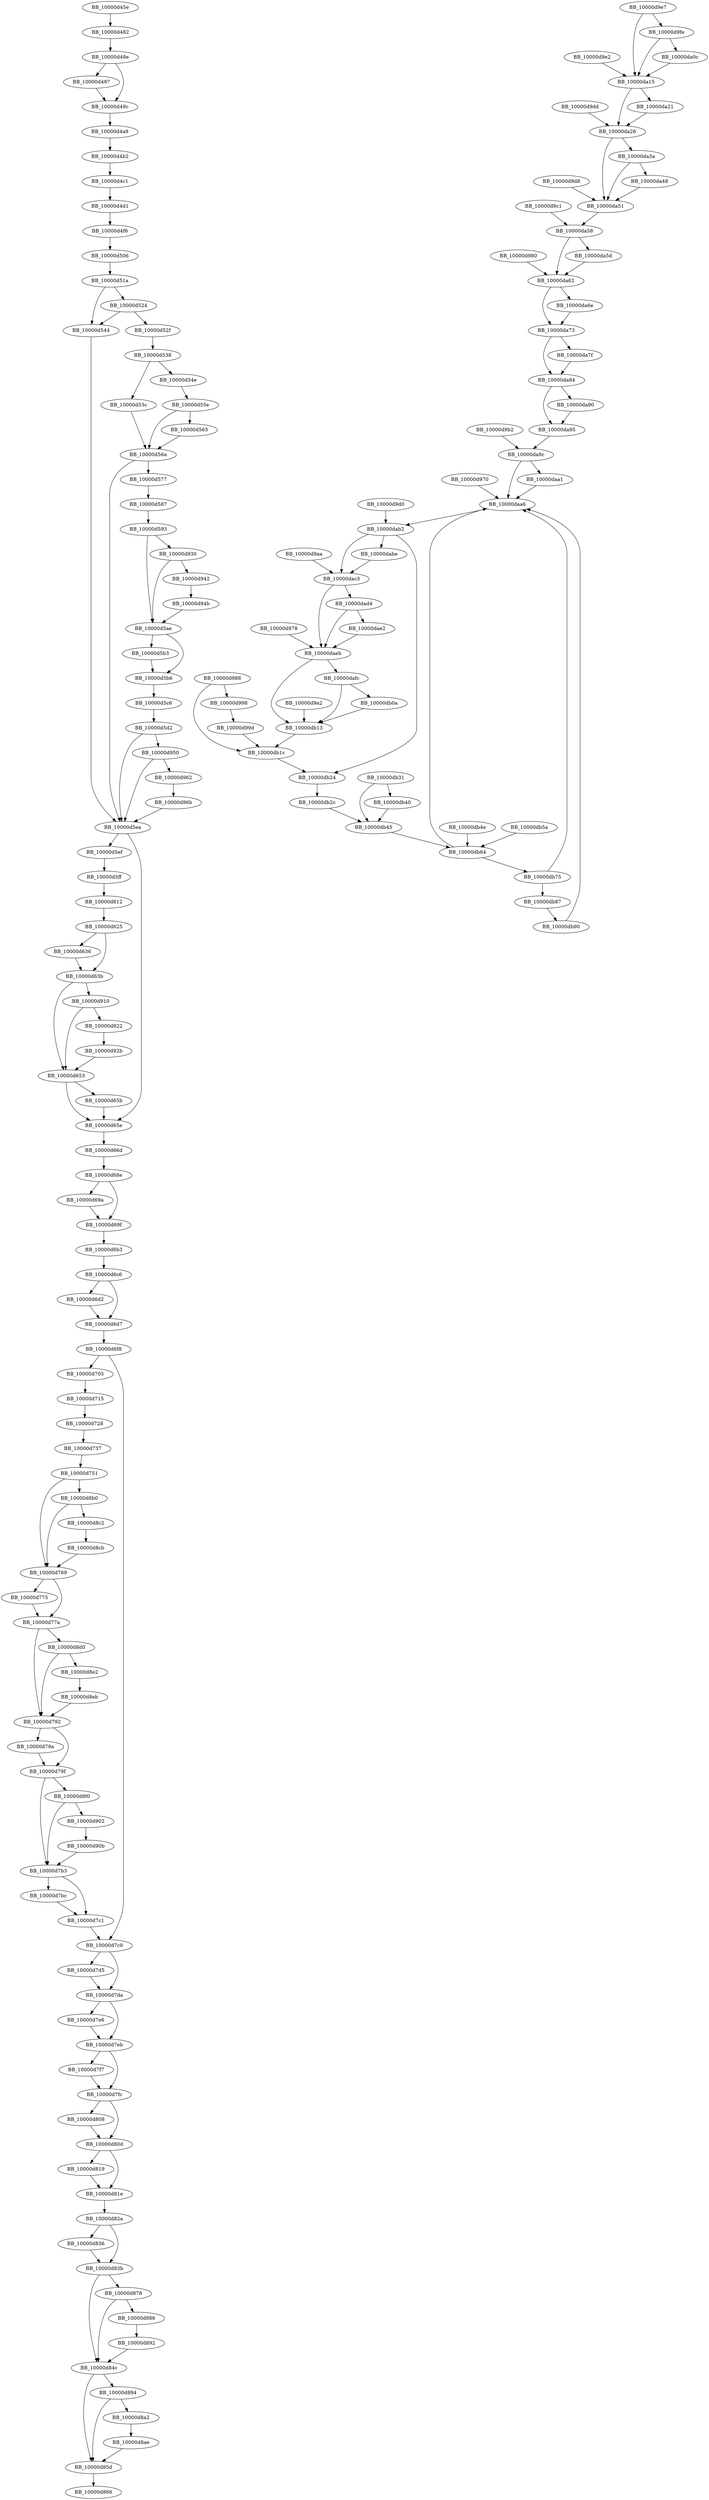 DiGraph __Z21respondLoadLunaThreadPv{
BB_10000d45e->BB_10000d482
BB_10000d482->BB_10000d48e
BB_10000d48e->BB_10000d497
BB_10000d48e->BB_10000d49c
BB_10000d497->BB_10000d49c
BB_10000d49c->BB_10000d4a9
BB_10000d4a9->BB_10000d4b2
BB_10000d4b2->BB_10000d4c1
BB_10000d4c1->BB_10000d4d1
BB_10000d4d1->BB_10000d4f6
BB_10000d4f6->BB_10000d506
BB_10000d506->BB_10000d51a
BB_10000d51a->BB_10000d524
BB_10000d51a->BB_10000d544
BB_10000d524->BB_10000d52f
BB_10000d524->BB_10000d544
BB_10000d52f->BB_10000d538
BB_10000d538->BB_10000d53c
BB_10000d538->BB_10000d54e
BB_10000d53c->BB_10000d56a
BB_10000d544->BB_10000d5ea
BB_10000d54e->BB_10000d55e
BB_10000d55e->BB_10000d563
BB_10000d55e->BB_10000d56a
BB_10000d563->BB_10000d56a
BB_10000d56a->BB_10000d577
BB_10000d56a->BB_10000d5ea
BB_10000d577->BB_10000d587
BB_10000d587->BB_10000d593
BB_10000d593->BB_10000d5ae
BB_10000d593->BB_10000d930
BB_10000d5ae->BB_10000d5b3
BB_10000d5ae->BB_10000d5b6
BB_10000d5b3->BB_10000d5b6
BB_10000d5b6->BB_10000d5c6
BB_10000d5c6->BB_10000d5d2
BB_10000d5d2->BB_10000d5ea
BB_10000d5d2->BB_10000d950
BB_10000d5ea->BB_10000d5ef
BB_10000d5ea->BB_10000d65e
BB_10000d5ef->BB_10000d5ff
BB_10000d5ff->BB_10000d612
BB_10000d612->BB_10000d625
BB_10000d625->BB_10000d636
BB_10000d625->BB_10000d63b
BB_10000d636->BB_10000d63b
BB_10000d63b->BB_10000d653
BB_10000d63b->BB_10000d910
BB_10000d653->BB_10000d65b
BB_10000d653->BB_10000d65e
BB_10000d65b->BB_10000d65e
BB_10000d65e->BB_10000d66d
BB_10000d66d->BB_10000d68e
BB_10000d68e->BB_10000d69a
BB_10000d68e->BB_10000d69f
BB_10000d69a->BB_10000d69f
BB_10000d69f->BB_10000d6b3
BB_10000d6b3->BB_10000d6c6
BB_10000d6c6->BB_10000d6d2
BB_10000d6c6->BB_10000d6d7
BB_10000d6d2->BB_10000d6d7
BB_10000d6d7->BB_10000d6f8
BB_10000d6f8->BB_10000d705
BB_10000d6f8->BB_10000d7c9
BB_10000d705->BB_10000d715
BB_10000d715->BB_10000d728
BB_10000d728->BB_10000d737
BB_10000d737->BB_10000d751
BB_10000d751->BB_10000d769
BB_10000d751->BB_10000d8b0
BB_10000d769->BB_10000d775
BB_10000d769->BB_10000d77a
BB_10000d775->BB_10000d77a
BB_10000d77a->BB_10000d792
BB_10000d77a->BB_10000d8d0
BB_10000d792->BB_10000d79a
BB_10000d792->BB_10000d79f
BB_10000d79a->BB_10000d79f
BB_10000d79f->BB_10000d7b3
BB_10000d79f->BB_10000d8f0
BB_10000d7b3->BB_10000d7bc
BB_10000d7b3->BB_10000d7c1
BB_10000d7bc->BB_10000d7c1
BB_10000d7c1->BB_10000d7c9
BB_10000d7c9->BB_10000d7d5
BB_10000d7c9->BB_10000d7da
BB_10000d7d5->BB_10000d7da
BB_10000d7da->BB_10000d7e6
BB_10000d7da->BB_10000d7eb
BB_10000d7e6->BB_10000d7eb
BB_10000d7eb->BB_10000d7f7
BB_10000d7eb->BB_10000d7fc
BB_10000d7f7->BB_10000d7fc
BB_10000d7fc->BB_10000d808
BB_10000d7fc->BB_10000d80d
BB_10000d808->BB_10000d80d
BB_10000d80d->BB_10000d819
BB_10000d80d->BB_10000d81e
BB_10000d819->BB_10000d81e
BB_10000d81e->BB_10000d82a
BB_10000d82a->BB_10000d836
BB_10000d82a->BB_10000d83b
BB_10000d836->BB_10000d83b
BB_10000d83b->BB_10000d84c
BB_10000d83b->BB_10000d878
BB_10000d84c->BB_10000d85d
BB_10000d84c->BB_10000d894
BB_10000d85d->BB_10000d866
BB_10000d878->BB_10000d84c
BB_10000d878->BB_10000d886
BB_10000d886->BB_10000d892
BB_10000d892->BB_10000d84c
BB_10000d894->BB_10000d85d
BB_10000d894->BB_10000d8a2
BB_10000d8a2->BB_10000d8ae
BB_10000d8ae->BB_10000d85d
BB_10000d8b0->BB_10000d769
BB_10000d8b0->BB_10000d8c2
BB_10000d8c2->BB_10000d8cb
BB_10000d8cb->BB_10000d769
BB_10000d8d0->BB_10000d792
BB_10000d8d0->BB_10000d8e2
BB_10000d8e2->BB_10000d8eb
BB_10000d8eb->BB_10000d792
BB_10000d8f0->BB_10000d7b3
BB_10000d8f0->BB_10000d902
BB_10000d902->BB_10000d90b
BB_10000d90b->BB_10000d7b3
BB_10000d910->BB_10000d653
BB_10000d910->BB_10000d922
BB_10000d922->BB_10000d92b
BB_10000d92b->BB_10000d653
BB_10000d930->BB_10000d5ae
BB_10000d930->BB_10000d942
BB_10000d942->BB_10000d94b
BB_10000d94b->BB_10000d5ae
BB_10000d950->BB_10000d5ea
BB_10000d950->BB_10000d962
BB_10000d962->BB_10000d96b
BB_10000d96b->BB_10000d5ea
BB_10000d970->BB_10000daa6
BB_10000d978->BB_10000daeb
BB_10000d980->BB_10000da62
BB_10000d988->BB_10000d998
BB_10000d988->BB_10000db1c
BB_10000d998->BB_10000d99d
BB_10000d99d->BB_10000db1c
BB_10000d9a2->BB_10000db13
BB_10000d9aa->BB_10000dac3
BB_10000d9b2->BB_10000da9c
BB_10000d9c1->BB_10000da58
BB_10000d9d0->BB_10000dab2
BB_10000d9d8->BB_10000da51
BB_10000d9dd->BB_10000da26
BB_10000d9e2->BB_10000da15
BB_10000d9e7->BB_10000d9fe
BB_10000d9e7->BB_10000da15
BB_10000d9fe->BB_10000da0c
BB_10000d9fe->BB_10000da15
BB_10000da0c->BB_10000da15
BB_10000da15->BB_10000da21
BB_10000da15->BB_10000da26
BB_10000da21->BB_10000da26
BB_10000da26->BB_10000da3a
BB_10000da26->BB_10000da51
BB_10000da3a->BB_10000da48
BB_10000da3a->BB_10000da51
BB_10000da48->BB_10000da51
BB_10000da51->BB_10000da58
BB_10000da58->BB_10000da5d
BB_10000da58->BB_10000da62
BB_10000da5d->BB_10000da62
BB_10000da62->BB_10000da6e
BB_10000da62->BB_10000da73
BB_10000da6e->BB_10000da73
BB_10000da73->BB_10000da7f
BB_10000da73->BB_10000da84
BB_10000da7f->BB_10000da84
BB_10000da84->BB_10000da90
BB_10000da84->BB_10000da95
BB_10000da90->BB_10000da95
BB_10000da95->BB_10000da9c
BB_10000da9c->BB_10000daa1
BB_10000da9c->BB_10000daa6
BB_10000daa1->BB_10000daa6
BB_10000daa6->BB_10000dab2
BB_10000dab2->BB_10000dabe
BB_10000dab2->BB_10000dac3
BB_10000dab2->BB_10000db24
BB_10000dabe->BB_10000dac3
BB_10000dac3->BB_10000dad4
BB_10000dac3->BB_10000daeb
BB_10000dad4->BB_10000dae2
BB_10000dad4->BB_10000daeb
BB_10000dae2->BB_10000daeb
BB_10000daeb->BB_10000dafc
BB_10000daeb->BB_10000db13
BB_10000dafc->BB_10000db0a
BB_10000dafc->BB_10000db13
BB_10000db0a->BB_10000db13
BB_10000db13->BB_10000db1c
BB_10000db1c->BB_10000db24
BB_10000db24->BB_10000db2c
BB_10000db2c->BB_10000db45
BB_10000db31->BB_10000db40
BB_10000db31->BB_10000db45
BB_10000db40->BB_10000db45
BB_10000db45->BB_10000db64
BB_10000db4e->BB_10000db64
BB_10000db5a->BB_10000db64
BB_10000db64->BB_10000daa6
BB_10000db64->BB_10000db75
BB_10000db75->BB_10000daa6
BB_10000db75->BB_10000db87
BB_10000db87->BB_10000db90
BB_10000db90->BB_10000daa6
}
